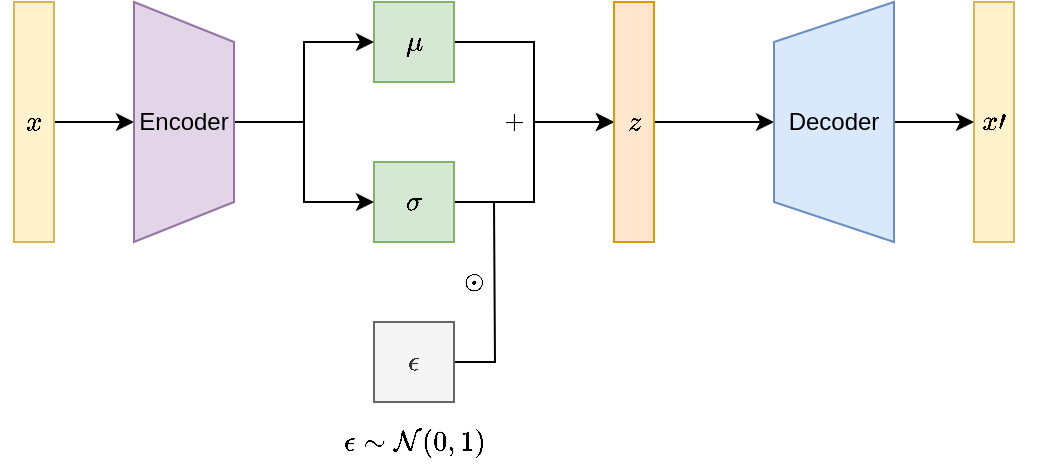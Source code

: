 <mxfile version="14.5.1" type="device"><diagram id="OJ_qq68QXw_srmPLjzjT" name="Page-1"><mxGraphModel dx="1422" dy="822" grid="1" gridSize="10" guides="1" tooltips="1" connect="1" arrows="1" fold="1" page="1" pageScale="1" pageWidth="850" pageHeight="1100" math="1" shadow="0"><root><mxCell id="0"/><mxCell id="1" parent="0"/><mxCell id="cB-UK6aiMlg4WFt0WH78-2" style="edgeStyle=orthogonalEdgeStyle;rounded=0;orthogonalLoop=1;jettySize=auto;html=1;exitX=1;exitY=0.5;exitDx=0;exitDy=0;entryX=0.5;entryY=1;entryDx=0;entryDy=0;" edge="1" parent="1" source="5YR8aupBPrusNx5Jibgu-2" target="5YR8aupBPrusNx5Jibgu-9"><mxGeometry relative="1" as="geometry"/></mxCell><mxCell id="5YR8aupBPrusNx5Jibgu-2" value="$$x$$" style="rounded=0;whiteSpace=wrap;html=1;fillColor=#fff2cc;strokeColor=#d6b656;" parent="1" vertex="1"><mxGeometry width="20" height="120" as="geometry"/></mxCell><mxCell id="cB-UK6aiMlg4WFt0WH78-8" style="edgeStyle=orthogonalEdgeStyle;rounded=0;orthogonalLoop=1;jettySize=auto;html=1;exitX=1;exitY=0.5;exitDx=0;exitDy=0;entryX=0;entryY=0.5;entryDx=0;entryDy=0;" edge="1" parent="1" source="5YR8aupBPrusNx5Jibgu-4" target="5YR8aupBPrusNx5Jibgu-7"><mxGeometry relative="1" as="geometry"/></mxCell><mxCell id="5YR8aupBPrusNx5Jibgu-4" value="$$\mu$$" style="rounded=0;whiteSpace=wrap;html=1;fillColor=#d5e8d4;strokeColor=#82b366;" parent="1" vertex="1"><mxGeometry x="180" width="40" height="40" as="geometry"/></mxCell><mxCell id="cB-UK6aiMlg4WFt0WH78-7" style="edgeStyle=orthogonalEdgeStyle;rounded=0;orthogonalLoop=1;jettySize=auto;html=1;exitX=1;exitY=0.5;exitDx=0;exitDy=0;entryX=0;entryY=0.5;entryDx=0;entryDy=0;" edge="1" parent="1" source="5YR8aupBPrusNx5Jibgu-6" target="5YR8aupBPrusNx5Jibgu-7"><mxGeometry relative="1" as="geometry"/></mxCell><mxCell id="cB-UK6aiMlg4WFt0WH78-14" value="$$+$$" style="edgeLabel;html=1;align=center;verticalAlign=middle;resizable=0;points=[];" vertex="1" connectable="0" parent="cB-UK6aiMlg4WFt0WH78-7"><mxGeometry x="0.383" y="-1" relative="1" as="geometry"><mxPoint x="-13" y="-1" as="offset"/></mxGeometry></mxCell><mxCell id="5YR8aupBPrusNx5Jibgu-6" value="$$\sigma$$" style="rounded=0;whiteSpace=wrap;html=1;fillColor=#d5e8d4;strokeColor=#82b366;" parent="1" vertex="1"><mxGeometry x="180" y="80" width="40" height="40" as="geometry"/></mxCell><mxCell id="cB-UK6aiMlg4WFt0WH78-12" style="edgeStyle=orthogonalEdgeStyle;rounded=0;orthogonalLoop=1;jettySize=auto;html=1;exitX=1;exitY=0.5;exitDx=0;exitDy=0;entryX=0.5;entryY=0;entryDx=0;entryDy=0;endArrow=classic;endFill=1;" edge="1" parent="1" source="5YR8aupBPrusNx5Jibgu-7" target="5YR8aupBPrusNx5Jibgu-10"><mxGeometry relative="1" as="geometry"/></mxCell><mxCell id="5YR8aupBPrusNx5Jibgu-7" value="$$z$$" style="rounded=0;whiteSpace=wrap;html=1;fillColor=#ffe6cc;strokeColor=#d79b00;" parent="1" vertex="1"><mxGeometry x="300" width="20" height="120" as="geometry"/></mxCell><mxCell id="5YR8aupBPrusNx5Jibgu-8" value="$$x\prime$$" style="rounded=0;whiteSpace=wrap;html=1;fillColor=#fff2cc;strokeColor=#d6b656;" parent="1" vertex="1"><mxGeometry x="480" width="20" height="120" as="geometry"/></mxCell><mxCell id="cB-UK6aiMlg4WFt0WH78-4" style="edgeStyle=orthogonalEdgeStyle;rounded=0;orthogonalLoop=1;jettySize=auto;html=1;exitX=0.5;exitY=0;exitDx=0;exitDy=0;entryX=0;entryY=0.5;entryDx=0;entryDy=0;" edge="1" parent="1" source="5YR8aupBPrusNx5Jibgu-9" target="5YR8aupBPrusNx5Jibgu-4"><mxGeometry relative="1" as="geometry"/></mxCell><mxCell id="cB-UK6aiMlg4WFt0WH78-5" style="edgeStyle=orthogonalEdgeStyle;rounded=0;orthogonalLoop=1;jettySize=auto;html=1;exitX=0.5;exitY=0;exitDx=0;exitDy=0;entryX=0;entryY=0.5;entryDx=0;entryDy=0;" edge="1" parent="1" source="5YR8aupBPrusNx5Jibgu-9" target="5YR8aupBPrusNx5Jibgu-6"><mxGeometry relative="1" as="geometry"/></mxCell><mxCell id="5YR8aupBPrusNx5Jibgu-9" value="Encoder" style="shape=trapezoid;perimeter=trapezoidPerimeter;whiteSpace=wrap;html=1;fixedSize=1;direction=south;fillColor=#e1d5e7;strokeColor=#9673a6;" parent="1" vertex="1"><mxGeometry x="60" width="50" height="120" as="geometry"/></mxCell><mxCell id="cB-UK6aiMlg4WFt0WH78-13" style="edgeStyle=orthogonalEdgeStyle;rounded=0;orthogonalLoop=1;jettySize=auto;html=1;exitX=0.5;exitY=1;exitDx=0;exitDy=0;entryX=0;entryY=0.5;entryDx=0;entryDy=0;endArrow=classic;endFill=1;" edge="1" parent="1" source="5YR8aupBPrusNx5Jibgu-10" target="5YR8aupBPrusNx5Jibgu-8"><mxGeometry relative="1" as="geometry"/></mxCell><mxCell id="5YR8aupBPrusNx5Jibgu-10" value="Decoder" style="shape=trapezoid;perimeter=trapezoidPerimeter;whiteSpace=wrap;html=1;fixedSize=1;direction=north;fillColor=#dae8fc;strokeColor=#6c8ebf;" parent="1" vertex="1"><mxGeometry x="380" width="60" height="120" as="geometry"/></mxCell><mxCell id="cB-UK6aiMlg4WFt0WH78-6" value="$$\epsilon \sim \mathcal{N}(0, 1)$$" style="text;html=1;strokeColor=none;fillColor=none;align=center;verticalAlign=middle;whiteSpace=wrap;rounded=0;" vertex="1" parent="1"><mxGeometry x="110" y="210" width="180" height="20" as="geometry"/></mxCell><mxCell id="cB-UK6aiMlg4WFt0WH78-11" value="$$ \odot $$" style="edgeStyle=orthogonalEdgeStyle;rounded=0;orthogonalLoop=1;jettySize=auto;html=1;exitX=1;exitY=0.5;exitDx=0;exitDy=0;endArrow=none;endFill=0;" edge="1" parent="1" source="cB-UK6aiMlg4WFt0WH78-9"><mxGeometry x="0.2" y="10" relative="1" as="geometry"><mxPoint x="240" y="100" as="targetPoint"/><mxPoint as="offset"/></mxGeometry></mxCell><mxCell id="cB-UK6aiMlg4WFt0WH78-9" value="$$\epsilon$$" style="rounded=0;whiteSpace=wrap;html=1;fillColor=#f5f5f5;strokeColor=#666666;fontColor=#333333;" vertex="1" parent="1"><mxGeometry x="180" y="160" width="40" height="40" as="geometry"/></mxCell></root></mxGraphModel></diagram></mxfile>